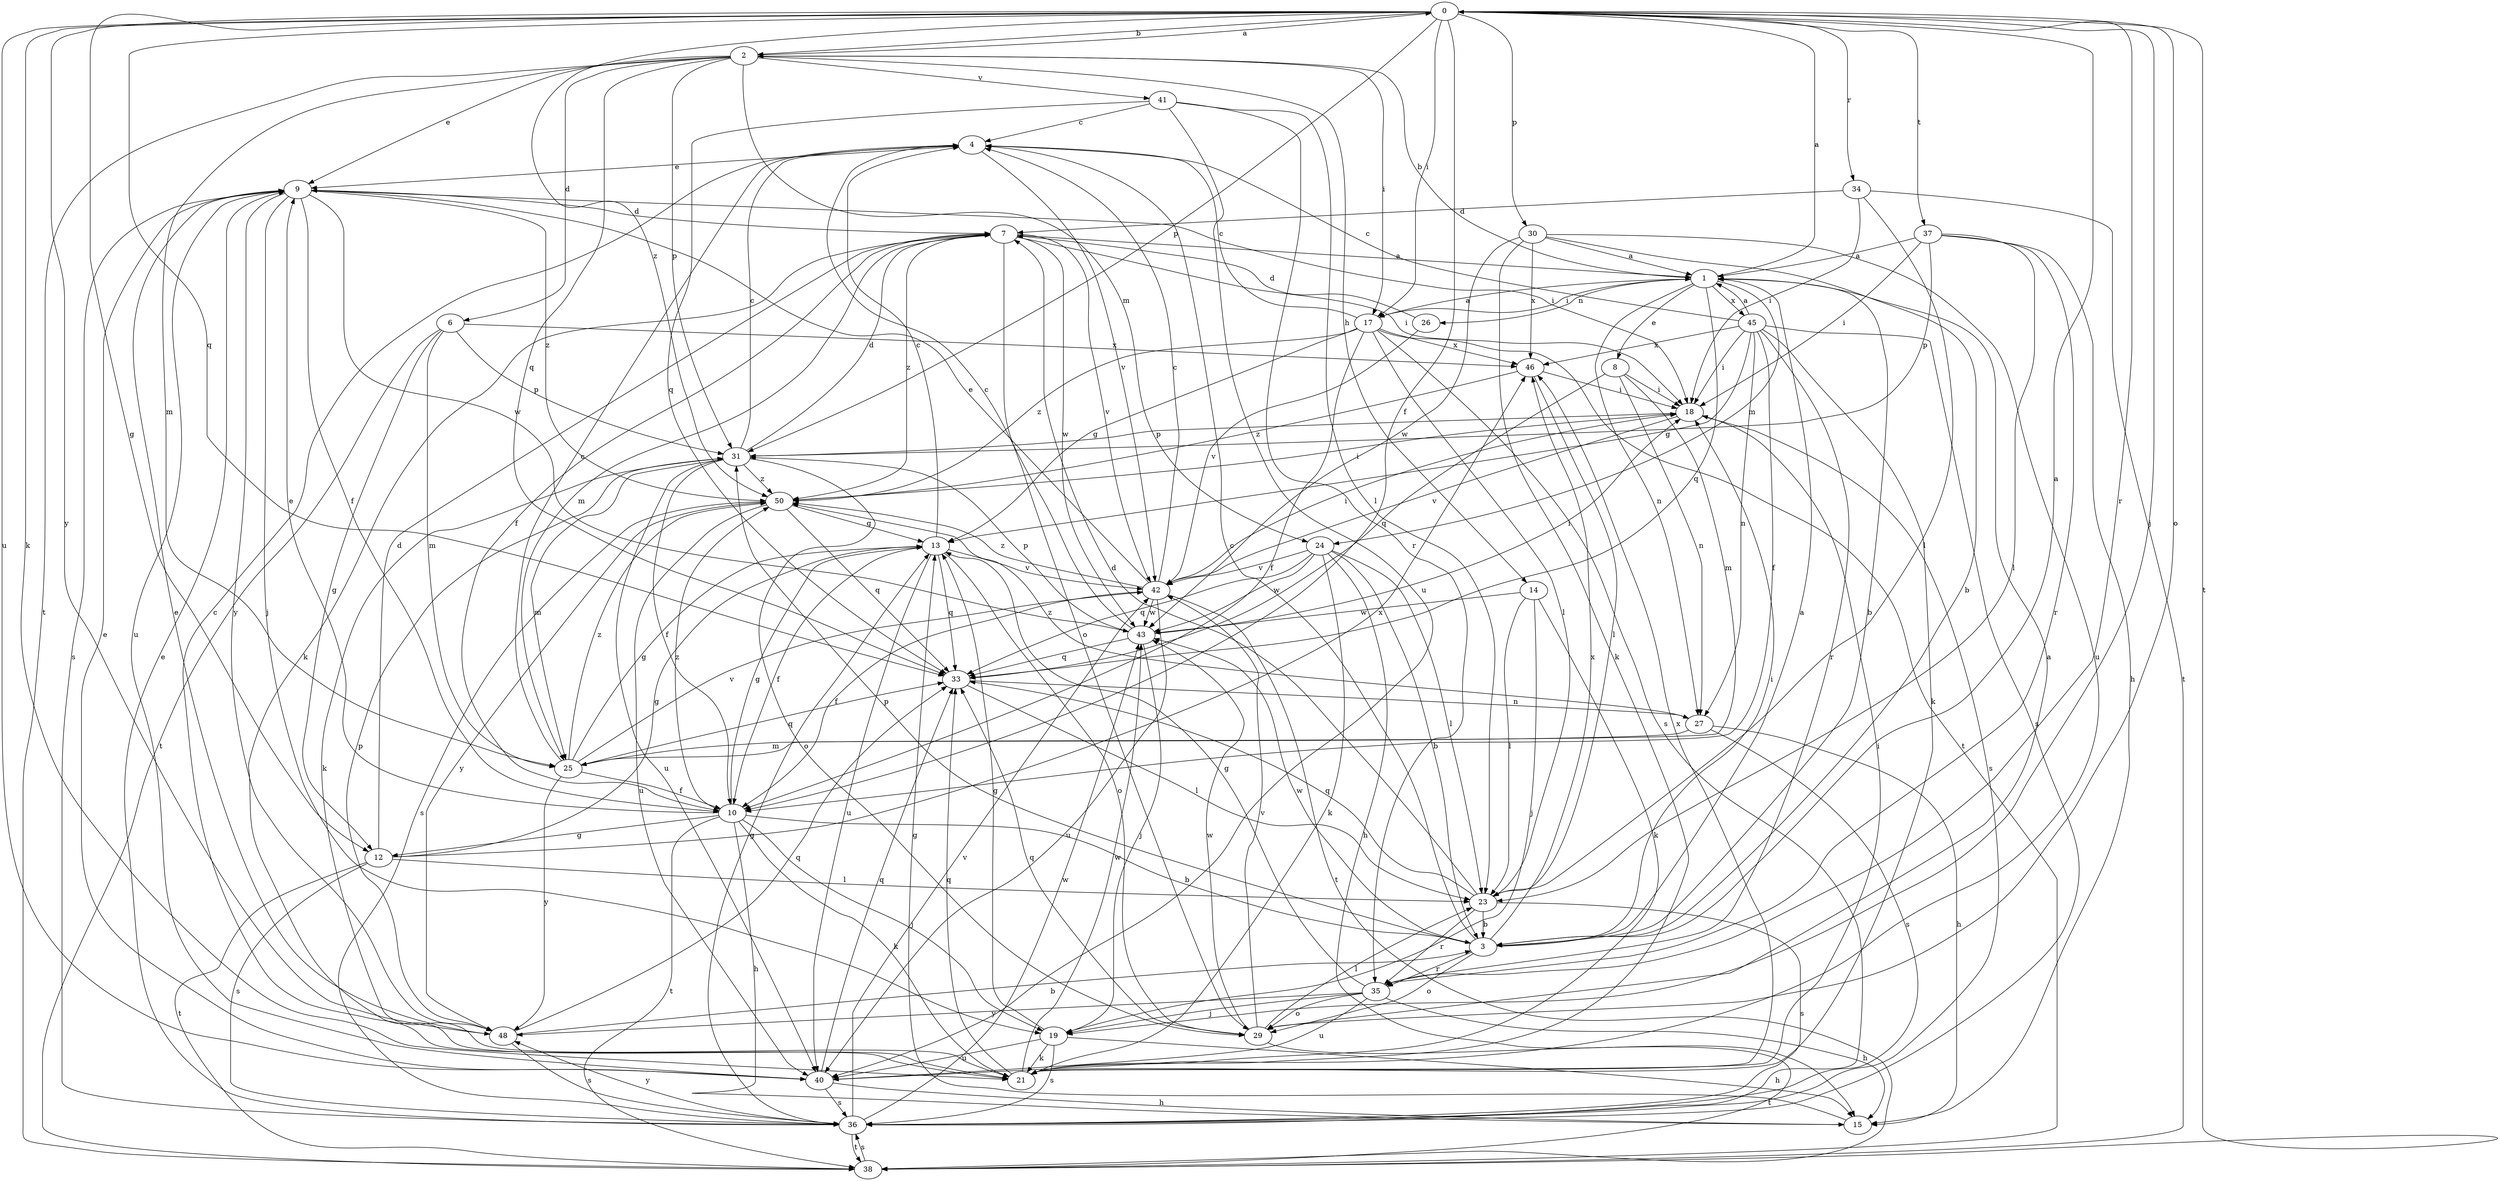 strict digraph  {
0;
1;
2;
3;
4;
6;
7;
8;
9;
10;
12;
13;
14;
15;
17;
18;
19;
21;
23;
24;
25;
26;
27;
29;
30;
31;
33;
34;
35;
36;
37;
38;
40;
41;
42;
43;
45;
46;
48;
50;
0 -> 2  [label=b];
0 -> 10  [label=f];
0 -> 12  [label=g];
0 -> 17  [label=i];
0 -> 19  [label=j];
0 -> 21  [label=k];
0 -> 29  [label=o];
0 -> 30  [label=p];
0 -> 31  [label=p];
0 -> 33  [label=q];
0 -> 34  [label=r];
0 -> 35  [label=r];
0 -> 37  [label=t];
0 -> 38  [label=t];
0 -> 40  [label=u];
0 -> 48  [label=y];
0 -> 50  [label=z];
1 -> 0  [label=a];
1 -> 2  [label=b];
1 -> 3  [label=b];
1 -> 8  [label=e];
1 -> 17  [label=i];
1 -> 24  [label=m];
1 -> 26  [label=n];
1 -> 27  [label=n];
1 -> 33  [label=q];
1 -> 45  [label=x];
2 -> 0  [label=a];
2 -> 6  [label=d];
2 -> 9  [label=e];
2 -> 14  [label=h];
2 -> 17  [label=i];
2 -> 24  [label=m];
2 -> 25  [label=m];
2 -> 31  [label=p];
2 -> 33  [label=q];
2 -> 38  [label=t];
2 -> 41  [label=v];
3 -> 0  [label=a];
3 -> 1  [label=a];
3 -> 4  [label=c];
3 -> 18  [label=i];
3 -> 29  [label=o];
3 -> 31  [label=p];
3 -> 35  [label=r];
3 -> 43  [label=w];
3 -> 46  [label=x];
4 -> 9  [label=e];
4 -> 42  [label=v];
6 -> 12  [label=g];
6 -> 25  [label=m];
6 -> 31  [label=p];
6 -> 38  [label=t];
6 -> 46  [label=x];
7 -> 1  [label=a];
7 -> 10  [label=f];
7 -> 18  [label=i];
7 -> 21  [label=k];
7 -> 25  [label=m];
7 -> 29  [label=o];
7 -> 42  [label=v];
7 -> 43  [label=w];
7 -> 50  [label=z];
8 -> 18  [label=i];
8 -> 25  [label=m];
8 -> 27  [label=n];
8 -> 33  [label=q];
9 -> 7  [label=d];
9 -> 10  [label=f];
9 -> 18  [label=i];
9 -> 19  [label=j];
9 -> 36  [label=s];
9 -> 40  [label=u];
9 -> 43  [label=w];
9 -> 48  [label=y];
9 -> 50  [label=z];
10 -> 3  [label=b];
10 -> 9  [label=e];
10 -> 12  [label=g];
10 -> 13  [label=g];
10 -> 15  [label=h];
10 -> 19  [label=j];
10 -> 21  [label=k];
10 -> 38  [label=t];
10 -> 50  [label=z];
12 -> 7  [label=d];
12 -> 13  [label=g];
12 -> 23  [label=l];
12 -> 36  [label=s];
12 -> 38  [label=t];
12 -> 46  [label=x];
13 -> 4  [label=c];
13 -> 10  [label=f];
13 -> 29  [label=o];
13 -> 33  [label=q];
13 -> 40  [label=u];
13 -> 42  [label=v];
14 -> 19  [label=j];
14 -> 21  [label=k];
14 -> 23  [label=l];
14 -> 43  [label=w];
15 -> 13  [label=g];
17 -> 1  [label=a];
17 -> 4  [label=c];
17 -> 10  [label=f];
17 -> 13  [label=g];
17 -> 23  [label=l];
17 -> 36  [label=s];
17 -> 38  [label=t];
17 -> 46  [label=x];
17 -> 50  [label=z];
18 -> 31  [label=p];
18 -> 36  [label=s];
18 -> 42  [label=v];
19 -> 13  [label=g];
19 -> 15  [label=h];
19 -> 21  [label=k];
19 -> 36  [label=s];
19 -> 40  [label=u];
21 -> 4  [label=c];
21 -> 18  [label=i];
21 -> 33  [label=q];
21 -> 43  [label=w];
21 -> 46  [label=x];
23 -> 3  [label=b];
23 -> 7  [label=d];
23 -> 33  [label=q];
23 -> 35  [label=r];
23 -> 36  [label=s];
24 -> 3  [label=b];
24 -> 15  [label=h];
24 -> 21  [label=k];
24 -> 23  [label=l];
24 -> 33  [label=q];
24 -> 42  [label=v];
24 -> 43  [label=w];
25 -> 4  [label=c];
25 -> 10  [label=f];
25 -> 13  [label=g];
25 -> 33  [label=q];
25 -> 42  [label=v];
25 -> 48  [label=y];
25 -> 50  [label=z];
26 -> 7  [label=d];
26 -> 42  [label=v];
27 -> 15  [label=h];
27 -> 25  [label=m];
27 -> 36  [label=s];
27 -> 50  [label=z];
29 -> 1  [label=a];
29 -> 23  [label=l];
29 -> 33  [label=q];
29 -> 38  [label=t];
29 -> 42  [label=v];
29 -> 43  [label=w];
30 -> 1  [label=a];
30 -> 3  [label=b];
30 -> 21  [label=k];
30 -> 40  [label=u];
30 -> 43  [label=w];
30 -> 46  [label=x];
31 -> 4  [label=c];
31 -> 7  [label=d];
31 -> 10  [label=f];
31 -> 21  [label=k];
31 -> 25  [label=m];
31 -> 29  [label=o];
31 -> 40  [label=u];
31 -> 50  [label=z];
33 -> 23  [label=l];
33 -> 27  [label=n];
34 -> 7  [label=d];
34 -> 18  [label=i];
34 -> 23  [label=l];
34 -> 38  [label=t];
35 -> 13  [label=g];
35 -> 15  [label=h];
35 -> 19  [label=j];
35 -> 29  [label=o];
35 -> 40  [label=u];
35 -> 48  [label=y];
36 -> 9  [label=e];
36 -> 13  [label=g];
36 -> 38  [label=t];
36 -> 42  [label=v];
36 -> 43  [label=w];
36 -> 48  [label=y];
37 -> 1  [label=a];
37 -> 15  [label=h];
37 -> 18  [label=i];
37 -> 23  [label=l];
37 -> 31  [label=p];
37 -> 35  [label=r];
38 -> 36  [label=s];
40 -> 9  [label=e];
40 -> 15  [label=h];
40 -> 33  [label=q];
40 -> 36  [label=s];
41 -> 4  [label=c];
41 -> 23  [label=l];
41 -> 33  [label=q];
41 -> 35  [label=r];
41 -> 40  [label=u];
42 -> 4  [label=c];
42 -> 9  [label=e];
42 -> 10  [label=f];
42 -> 18  [label=i];
42 -> 38  [label=t];
42 -> 40  [label=u];
42 -> 43  [label=w];
42 -> 50  [label=z];
43 -> 4  [label=c];
43 -> 18  [label=i];
43 -> 19  [label=j];
43 -> 31  [label=p];
43 -> 33  [label=q];
45 -> 1  [label=a];
45 -> 4  [label=c];
45 -> 10  [label=f];
45 -> 13  [label=g];
45 -> 18  [label=i];
45 -> 21  [label=k];
45 -> 27  [label=n];
45 -> 35  [label=r];
45 -> 36  [label=s];
45 -> 46  [label=x];
46 -> 18  [label=i];
46 -> 23  [label=l];
46 -> 50  [label=z];
48 -> 3  [label=b];
48 -> 9  [label=e];
48 -> 31  [label=p];
48 -> 33  [label=q];
48 -> 36  [label=s];
50 -> 13  [label=g];
50 -> 18  [label=i];
50 -> 33  [label=q];
50 -> 36  [label=s];
50 -> 40  [label=u];
50 -> 48  [label=y];
}
